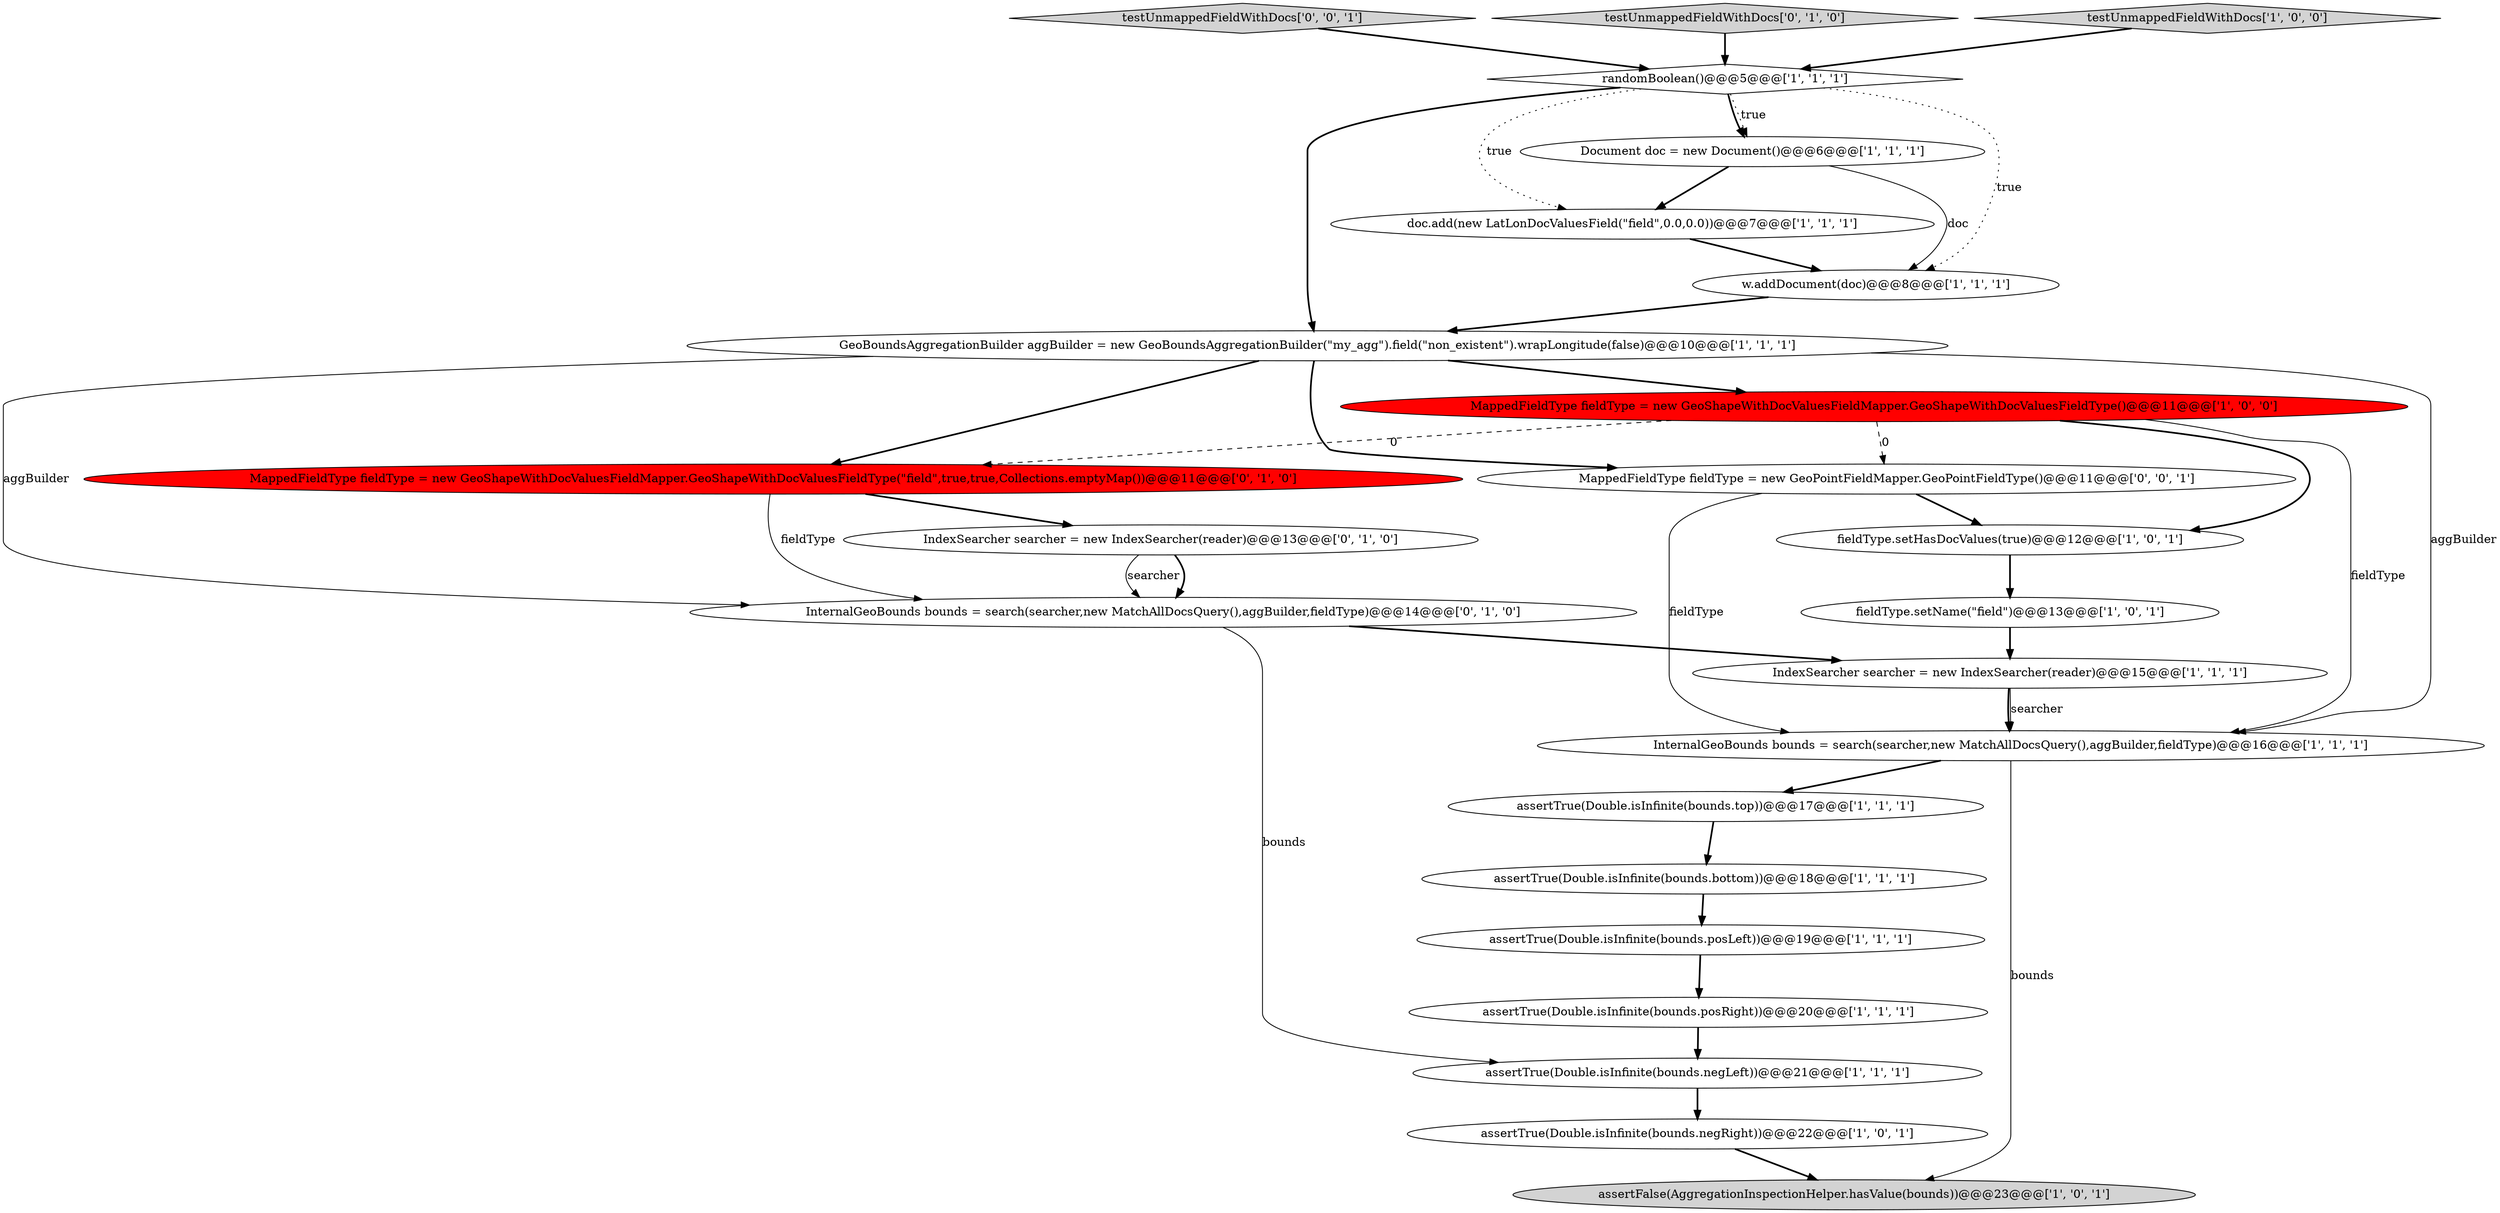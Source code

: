 digraph {
17 [style = filled, label = "doc.add(new LatLonDocValuesField(\"field\",0.0,0.0))@@@7@@@['1', '1', '1']", fillcolor = white, shape = ellipse image = "AAA0AAABBB1BBB"];
15 [style = filled, label = "assertTrue(Double.isInfinite(bounds.posLeft))@@@19@@@['1', '1', '1']", fillcolor = white, shape = ellipse image = "AAA0AAABBB1BBB"];
4 [style = filled, label = "GeoBoundsAggregationBuilder aggBuilder = new GeoBoundsAggregationBuilder(\"my_agg\").field(\"non_existent\").wrapLongitude(false)@@@10@@@['1', '1', '1']", fillcolor = white, shape = ellipse image = "AAA0AAABBB1BBB"];
21 [style = filled, label = "IndexSearcher searcher = new IndexSearcher(reader)@@@13@@@['0', '1', '0']", fillcolor = white, shape = ellipse image = "AAA0AAABBB2BBB"];
22 [style = filled, label = "MappedFieldType fieldType = new GeoPointFieldMapper.GeoPointFieldType()@@@11@@@['0', '0', '1']", fillcolor = white, shape = ellipse image = "AAA0AAABBB3BBB"];
9 [style = filled, label = "assertTrue(Double.isInfinite(bounds.bottom))@@@18@@@['1', '1', '1']", fillcolor = white, shape = ellipse image = "AAA0AAABBB1BBB"];
23 [style = filled, label = "testUnmappedFieldWithDocs['0', '0', '1']", fillcolor = lightgray, shape = diamond image = "AAA0AAABBB3BBB"];
11 [style = filled, label = "assertFalse(AggregationInspectionHelper.hasValue(bounds))@@@23@@@['1', '0', '1']", fillcolor = lightgray, shape = ellipse image = "AAA0AAABBB1BBB"];
0 [style = filled, label = "fieldType.setHasDocValues(true)@@@12@@@['1', '0', '1']", fillcolor = white, shape = ellipse image = "AAA0AAABBB1BBB"];
14 [style = filled, label = "IndexSearcher searcher = new IndexSearcher(reader)@@@15@@@['1', '1', '1']", fillcolor = white, shape = ellipse image = "AAA0AAABBB1BBB"];
5 [style = filled, label = "MappedFieldType fieldType = new GeoShapeWithDocValuesFieldMapper.GeoShapeWithDocValuesFieldType()@@@11@@@['1', '0', '0']", fillcolor = red, shape = ellipse image = "AAA1AAABBB1BBB"];
8 [style = filled, label = "assertTrue(Double.isInfinite(bounds.posRight))@@@20@@@['1', '1', '1']", fillcolor = white, shape = ellipse image = "AAA0AAABBB1BBB"];
20 [style = filled, label = "MappedFieldType fieldType = new GeoShapeWithDocValuesFieldMapper.GeoShapeWithDocValuesFieldType(\"field\",true,true,Collections.emptyMap())@@@11@@@['0', '1', '0']", fillcolor = red, shape = ellipse image = "AAA1AAABBB2BBB"];
3 [style = filled, label = "InternalGeoBounds bounds = search(searcher,new MatchAllDocsQuery(),aggBuilder,fieldType)@@@16@@@['1', '1', '1']", fillcolor = white, shape = ellipse image = "AAA0AAABBB1BBB"];
2 [style = filled, label = "Document doc = new Document()@@@6@@@['1', '1', '1']", fillcolor = white, shape = ellipse image = "AAA0AAABBB1BBB"];
7 [style = filled, label = "assertTrue(Double.isInfinite(bounds.negLeft))@@@21@@@['1', '1', '1']", fillcolor = white, shape = ellipse image = "AAA0AAABBB1BBB"];
6 [style = filled, label = "randomBoolean()@@@5@@@['1', '1', '1']", fillcolor = white, shape = diamond image = "AAA0AAABBB1BBB"];
1 [style = filled, label = "assertTrue(Double.isInfinite(bounds.top))@@@17@@@['1', '1', '1']", fillcolor = white, shape = ellipse image = "AAA0AAABBB1BBB"];
10 [style = filled, label = "assertTrue(Double.isInfinite(bounds.negRight))@@@22@@@['1', '0', '1']", fillcolor = white, shape = ellipse image = "AAA0AAABBB1BBB"];
18 [style = filled, label = "InternalGeoBounds bounds = search(searcher,new MatchAllDocsQuery(),aggBuilder,fieldType)@@@14@@@['0', '1', '0']", fillcolor = white, shape = ellipse image = "AAA0AAABBB2BBB"];
19 [style = filled, label = "testUnmappedFieldWithDocs['0', '1', '0']", fillcolor = lightgray, shape = diamond image = "AAA0AAABBB2BBB"];
12 [style = filled, label = "fieldType.setName(\"field\")@@@13@@@['1', '0', '1']", fillcolor = white, shape = ellipse image = "AAA0AAABBB1BBB"];
16 [style = filled, label = "testUnmappedFieldWithDocs['1', '0', '0']", fillcolor = lightgray, shape = diamond image = "AAA0AAABBB1BBB"];
13 [style = filled, label = "w.addDocument(doc)@@@8@@@['1', '1', '1']", fillcolor = white, shape = ellipse image = "AAA0AAABBB1BBB"];
2->17 [style = bold, label=""];
14->3 [style = bold, label=""];
20->18 [style = solid, label="fieldType"];
3->1 [style = bold, label=""];
4->3 [style = solid, label="aggBuilder"];
7->10 [style = bold, label=""];
16->6 [style = bold, label=""];
0->12 [style = bold, label=""];
6->13 [style = dotted, label="true"];
3->11 [style = solid, label="bounds"];
19->6 [style = bold, label=""];
6->17 [style = dotted, label="true"];
21->18 [style = bold, label=""];
1->9 [style = bold, label=""];
8->7 [style = bold, label=""];
5->20 [style = dashed, label="0"];
6->2 [style = bold, label=""];
20->21 [style = bold, label=""];
6->4 [style = bold, label=""];
6->2 [style = dotted, label="true"];
22->0 [style = bold, label=""];
5->0 [style = bold, label=""];
2->13 [style = solid, label="doc"];
9->15 [style = bold, label=""];
23->6 [style = bold, label=""];
14->3 [style = solid, label="searcher"];
5->3 [style = solid, label="fieldType"];
12->14 [style = bold, label=""];
4->20 [style = bold, label=""];
17->13 [style = bold, label=""];
4->18 [style = solid, label="aggBuilder"];
21->18 [style = solid, label="searcher"];
18->7 [style = solid, label="bounds"];
4->5 [style = bold, label=""];
18->14 [style = bold, label=""];
13->4 [style = bold, label=""];
15->8 [style = bold, label=""];
4->22 [style = bold, label=""];
22->3 [style = solid, label="fieldType"];
10->11 [style = bold, label=""];
5->22 [style = dashed, label="0"];
}
